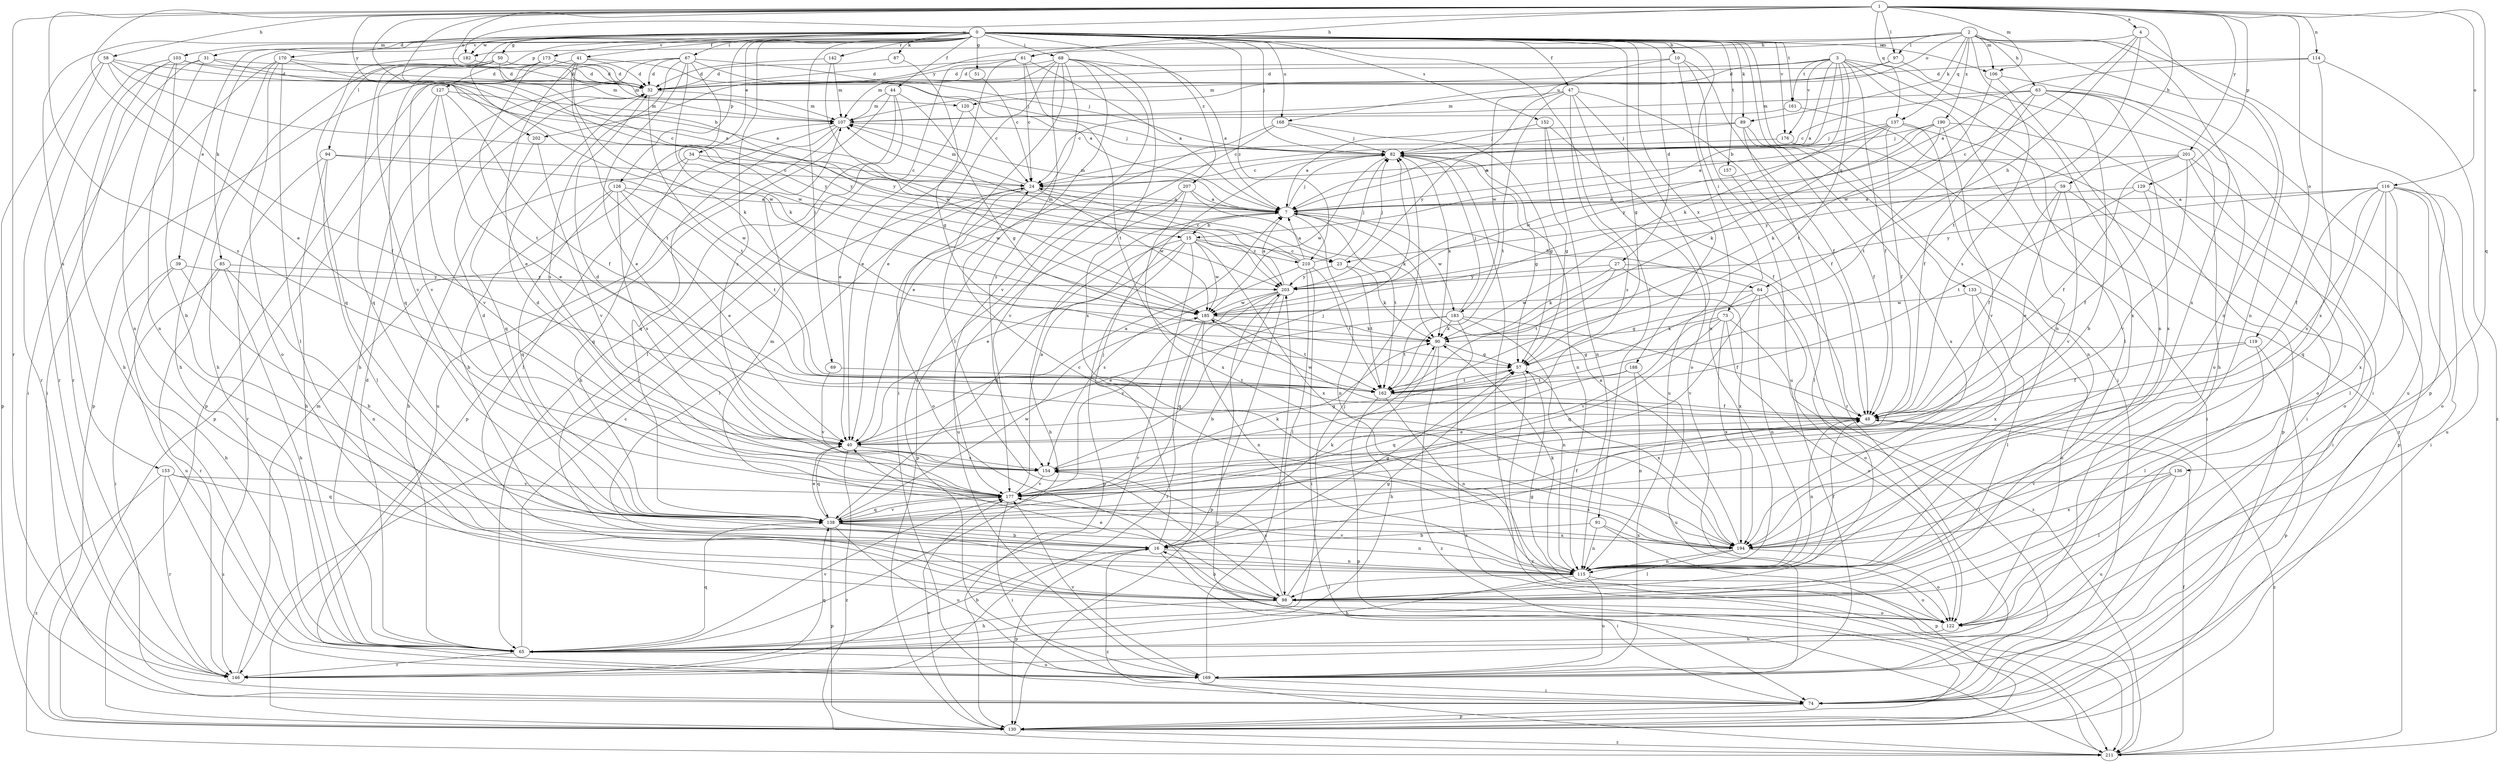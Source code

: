strict digraph  {
0;
1;
2;
3;
4;
7;
10;
15;
16;
23;
24;
27;
31;
32;
34;
39;
40;
41;
44;
47;
48;
50;
51;
57;
58;
59;
61;
63;
64;
65;
67;
68;
69;
73;
74;
82;
85;
87;
89;
90;
91;
94;
97;
98;
103;
106;
107;
114;
115;
116;
119;
120;
122;
126;
127;
129;
130;
133;
136;
137;
138;
142;
146;
152;
153;
154;
157;
161;
162;
168;
169;
170;
173;
176;
177;
182;
183;
185;
188;
190;
194;
201;
202;
203;
207;
210;
211;
0 -> 10  [label=b];
0 -> 27  [label=d];
0 -> 31  [label=d];
0 -> 34  [label=e];
0 -> 39  [label=e];
0 -> 41  [label=f];
0 -> 44  [label=f];
0 -> 47  [label=f];
0 -> 50  [label=g];
0 -> 51  [label=g];
0 -> 57  [label=g];
0 -> 67  [label=i];
0 -> 68  [label=i];
0 -> 69  [label=i];
0 -> 73  [label=i];
0 -> 74  [label=i];
0 -> 82  [label=j];
0 -> 85  [label=k];
0 -> 87  [label=k];
0 -> 89  [label=k];
0 -> 91  [label=l];
0 -> 94  [label=l];
0 -> 103  [label=m];
0 -> 106  [label=m];
0 -> 126  [label=p];
0 -> 127  [label=p];
0 -> 133  [label=q];
0 -> 142  [label=r];
0 -> 152  [label=s];
0 -> 153  [label=s];
0 -> 154  [label=s];
0 -> 157  [label=t];
0 -> 161  [label=t];
0 -> 168  [label=u];
0 -> 170  [label=v];
0 -> 173  [label=v];
0 -> 176  [label=v];
0 -> 182  [label=w];
0 -> 188  [label=x];
0 -> 207  [label=z];
0 -> 210  [label=z];
1 -> 4  [label=a];
1 -> 15  [label=b];
1 -> 23  [label=c];
1 -> 40  [label=e];
1 -> 58  [label=h];
1 -> 59  [label=h];
1 -> 61  [label=h];
1 -> 97  [label=l];
1 -> 106  [label=m];
1 -> 114  [label=n];
1 -> 116  [label=o];
1 -> 119  [label=o];
1 -> 120  [label=o];
1 -> 129  [label=p];
1 -> 136  [label=q];
1 -> 137  [label=q];
1 -> 146  [label=r];
1 -> 154  [label=s];
1 -> 182  [label=w];
1 -> 201  [label=y];
1 -> 202  [label=y];
2 -> 61  [label=h];
2 -> 63  [label=h];
2 -> 89  [label=k];
2 -> 97  [label=l];
2 -> 106  [label=m];
2 -> 115  [label=n];
2 -> 120  [label=o];
2 -> 130  [label=p];
2 -> 137  [label=q];
2 -> 154  [label=s];
2 -> 190  [label=x];
2 -> 194  [label=x];
2 -> 202  [label=y];
3 -> 7  [label=a];
3 -> 15  [label=b];
3 -> 32  [label=d];
3 -> 48  [label=f];
3 -> 90  [label=k];
3 -> 98  [label=l];
3 -> 115  [label=n];
3 -> 161  [label=t];
3 -> 162  [label=t];
3 -> 168  [label=u];
3 -> 176  [label=v];
3 -> 194  [label=x];
4 -> 23  [label=c];
4 -> 64  [label=h];
4 -> 115  [label=n];
4 -> 162  [label=t];
4 -> 182  [label=w];
7 -> 15  [label=b];
7 -> 64  [label=h];
7 -> 65  [label=h];
7 -> 82  [label=j];
7 -> 107  [label=m];
7 -> 115  [label=n];
7 -> 162  [label=t];
7 -> 183  [label=w];
10 -> 32  [label=d];
10 -> 48  [label=f];
10 -> 115  [label=n];
10 -> 169  [label=u];
10 -> 183  [label=w];
15 -> 23  [label=c];
15 -> 40  [label=e];
15 -> 130  [label=p];
15 -> 138  [label=q];
15 -> 146  [label=r];
15 -> 185  [label=w];
15 -> 194  [label=x];
15 -> 210  [label=z];
16 -> 57  [label=g];
16 -> 74  [label=i];
16 -> 82  [label=j];
16 -> 90  [label=k];
16 -> 115  [label=n];
16 -> 130  [label=p];
16 -> 211  [label=z];
23 -> 82  [label=j];
23 -> 90  [label=k];
23 -> 162  [label=t];
23 -> 203  [label=y];
24 -> 7  [label=a];
24 -> 98  [label=l];
24 -> 107  [label=m];
24 -> 122  [label=o];
24 -> 185  [label=w];
27 -> 90  [label=k];
27 -> 162  [label=t];
27 -> 194  [label=x];
27 -> 203  [label=y];
27 -> 211  [label=z];
31 -> 32  [label=d];
31 -> 74  [label=i];
31 -> 115  [label=n];
31 -> 146  [label=r];
31 -> 203  [label=y];
32 -> 107  [label=m];
32 -> 162  [label=t];
34 -> 24  [label=c];
34 -> 65  [label=h];
34 -> 138  [label=q];
34 -> 185  [label=w];
39 -> 16  [label=b];
39 -> 65  [label=h];
39 -> 169  [label=u];
39 -> 203  [label=y];
40 -> 7  [label=a];
40 -> 32  [label=d];
40 -> 57  [label=g];
40 -> 138  [label=q];
40 -> 154  [label=s];
40 -> 211  [label=z];
41 -> 32  [label=d];
41 -> 40  [label=e];
41 -> 82  [label=j];
41 -> 90  [label=k];
41 -> 130  [label=p];
41 -> 162  [label=t];
44 -> 57  [label=g];
44 -> 65  [label=h];
44 -> 98  [label=l];
44 -> 107  [label=m];
44 -> 130  [label=p];
47 -> 48  [label=f];
47 -> 107  [label=m];
47 -> 122  [label=o];
47 -> 154  [label=s];
47 -> 162  [label=t];
47 -> 169  [label=u];
47 -> 203  [label=y];
48 -> 40  [label=e];
48 -> 115  [label=n];
48 -> 185  [label=w];
48 -> 211  [label=z];
50 -> 32  [label=d];
50 -> 65  [label=h];
50 -> 107  [label=m];
50 -> 138  [label=q];
50 -> 177  [label=v];
50 -> 185  [label=w];
51 -> 24  [label=c];
57 -> 162  [label=t];
57 -> 194  [label=x];
57 -> 211  [label=z];
58 -> 7  [label=a];
58 -> 32  [label=d];
58 -> 48  [label=f];
58 -> 130  [label=p];
58 -> 146  [label=r];
58 -> 203  [label=y];
59 -> 7  [label=a];
59 -> 40  [label=e];
59 -> 48  [label=f];
59 -> 74  [label=i];
59 -> 177  [label=v];
61 -> 7  [label=a];
61 -> 24  [label=c];
61 -> 32  [label=d];
61 -> 40  [label=e];
61 -> 146  [label=r];
61 -> 162  [label=t];
63 -> 16  [label=b];
63 -> 24  [label=c];
63 -> 48  [label=f];
63 -> 107  [label=m];
63 -> 122  [label=o];
63 -> 162  [label=t];
63 -> 169  [label=u];
63 -> 194  [label=x];
64 -> 57  [label=g];
64 -> 115  [label=n];
64 -> 122  [label=o];
64 -> 177  [label=v];
64 -> 185  [label=w];
65 -> 16  [label=b];
65 -> 24  [label=c];
65 -> 32  [label=d];
65 -> 82  [label=j];
65 -> 138  [label=q];
65 -> 146  [label=r];
65 -> 169  [label=u];
65 -> 177  [label=v];
67 -> 7  [label=a];
67 -> 32  [label=d];
67 -> 40  [label=e];
67 -> 65  [label=h];
67 -> 82  [label=j];
67 -> 90  [label=k];
67 -> 130  [label=p];
67 -> 154  [label=s];
67 -> 185  [label=w];
68 -> 7  [label=a];
68 -> 32  [label=d];
68 -> 40  [label=e];
68 -> 74  [label=i];
68 -> 98  [label=l];
68 -> 107  [label=m];
68 -> 154  [label=s];
68 -> 169  [label=u];
68 -> 177  [label=v];
68 -> 194  [label=x];
69 -> 162  [label=t];
69 -> 177  [label=v];
73 -> 74  [label=i];
73 -> 90  [label=k];
73 -> 122  [label=o];
73 -> 138  [label=q];
73 -> 177  [label=v];
73 -> 194  [label=x];
74 -> 130  [label=p];
82 -> 24  [label=c];
82 -> 57  [label=g];
82 -> 90  [label=k];
82 -> 115  [label=n];
82 -> 185  [label=w];
82 -> 211  [label=z];
85 -> 65  [label=h];
85 -> 74  [label=i];
85 -> 115  [label=n];
85 -> 146  [label=r];
85 -> 203  [label=y];
87 -> 32  [label=d];
87 -> 57  [label=g];
89 -> 7  [label=a];
89 -> 48  [label=f];
89 -> 82  [label=j];
89 -> 146  [label=r];
89 -> 194  [label=x];
90 -> 57  [label=g];
90 -> 65  [label=h];
90 -> 211  [label=z];
91 -> 16  [label=b];
91 -> 115  [label=n];
91 -> 130  [label=p];
91 -> 194  [label=x];
94 -> 24  [label=c];
94 -> 65  [label=h];
94 -> 98  [label=l];
94 -> 146  [label=r];
94 -> 185  [label=w];
97 -> 32  [label=d];
97 -> 65  [label=h];
97 -> 107  [label=m];
98 -> 16  [label=b];
98 -> 40  [label=e];
98 -> 57  [label=g];
98 -> 65  [label=h];
98 -> 122  [label=o];
98 -> 154  [label=s];
103 -> 7  [label=a];
103 -> 16  [label=b];
103 -> 32  [label=d];
103 -> 65  [label=h];
103 -> 115  [label=n];
103 -> 146  [label=r];
106 -> 74  [label=i];
106 -> 115  [label=n];
106 -> 185  [label=w];
107 -> 82  [label=j];
107 -> 98  [label=l];
107 -> 138  [label=q];
107 -> 169  [label=u];
114 -> 7  [label=a];
114 -> 32  [label=d];
114 -> 194  [label=x];
114 -> 211  [label=z];
115 -> 48  [label=f];
115 -> 65  [label=h];
115 -> 90  [label=k];
115 -> 98  [label=l];
115 -> 122  [label=o];
115 -> 169  [label=u];
115 -> 177  [label=v];
116 -> 7  [label=a];
116 -> 48  [label=f];
116 -> 74  [label=i];
116 -> 98  [label=l];
116 -> 122  [label=o];
116 -> 138  [label=q];
116 -> 154  [label=s];
116 -> 169  [label=u];
116 -> 194  [label=x];
116 -> 203  [label=y];
119 -> 48  [label=f];
119 -> 57  [label=g];
119 -> 98  [label=l];
119 -> 130  [label=p];
120 -> 24  [label=c];
120 -> 40  [label=e];
122 -> 57  [label=g];
122 -> 65  [label=h];
126 -> 7  [label=a];
126 -> 16  [label=b];
126 -> 40  [label=e];
126 -> 138  [label=q];
126 -> 154  [label=s];
126 -> 162  [label=t];
127 -> 40  [label=e];
127 -> 48  [label=f];
127 -> 107  [label=m];
127 -> 130  [label=p];
127 -> 177  [label=v];
129 -> 7  [label=a];
129 -> 48  [label=f];
129 -> 122  [label=o];
129 -> 162  [label=t];
130 -> 177  [label=v];
130 -> 211  [label=z];
133 -> 98  [label=l];
133 -> 122  [label=o];
133 -> 185  [label=w];
133 -> 194  [label=x];
136 -> 98  [label=l];
136 -> 169  [label=u];
136 -> 177  [label=v];
136 -> 194  [label=x];
137 -> 7  [label=a];
137 -> 48  [label=f];
137 -> 82  [label=j];
137 -> 90  [label=k];
137 -> 115  [label=n];
137 -> 130  [label=p];
137 -> 185  [label=w];
138 -> 16  [label=b];
138 -> 32  [label=d];
138 -> 40  [label=e];
138 -> 48  [label=f];
138 -> 115  [label=n];
138 -> 130  [label=p];
138 -> 169  [label=u];
138 -> 177  [label=v];
138 -> 185  [label=w];
138 -> 194  [label=x];
142 -> 32  [label=d];
142 -> 107  [label=m];
142 -> 185  [label=w];
146 -> 107  [label=m];
146 -> 138  [label=q];
152 -> 48  [label=f];
152 -> 57  [label=g];
152 -> 82  [label=j];
152 -> 115  [label=n];
153 -> 138  [label=q];
153 -> 146  [label=r];
153 -> 169  [label=u];
153 -> 177  [label=v];
153 -> 211  [label=z];
154 -> 82  [label=j];
154 -> 177  [label=v];
157 -> 98  [label=l];
161 -> 24  [label=c];
161 -> 211  [label=z];
162 -> 48  [label=f];
162 -> 115  [label=n];
162 -> 130  [label=p];
168 -> 40  [label=e];
168 -> 57  [label=g];
168 -> 82  [label=j];
168 -> 177  [label=v];
169 -> 74  [label=i];
169 -> 177  [label=v];
169 -> 203  [label=y];
170 -> 32  [label=d];
170 -> 65  [label=h];
170 -> 74  [label=i];
170 -> 98  [label=l];
170 -> 122  [label=o];
170 -> 203  [label=y];
173 -> 32  [label=d];
173 -> 107  [label=m];
173 -> 138  [label=q];
173 -> 162  [label=t];
173 -> 177  [label=v];
176 -> 24  [label=c];
176 -> 74  [label=i];
177 -> 7  [label=a];
177 -> 32  [label=d];
177 -> 74  [label=i];
177 -> 90  [label=k];
177 -> 138  [label=q];
182 -> 32  [label=d];
182 -> 138  [label=q];
183 -> 40  [label=e];
183 -> 48  [label=f];
183 -> 82  [label=j];
183 -> 90  [label=k];
183 -> 115  [label=n];
183 -> 162  [label=t];
183 -> 211  [label=z];
185 -> 90  [label=k];
185 -> 115  [label=n];
185 -> 146  [label=r];
185 -> 162  [label=t];
188 -> 115  [label=n];
188 -> 138  [label=q];
188 -> 162  [label=t];
188 -> 169  [label=u];
190 -> 7  [label=a];
190 -> 74  [label=i];
190 -> 82  [label=j];
190 -> 90  [label=k];
190 -> 177  [label=v];
190 -> 203  [label=y];
194 -> 7  [label=a];
194 -> 24  [label=c];
194 -> 98  [label=l];
194 -> 107  [label=m];
194 -> 115  [label=n];
194 -> 122  [label=o];
194 -> 154  [label=s];
201 -> 24  [label=c];
201 -> 48  [label=f];
201 -> 122  [label=o];
201 -> 130  [label=p];
201 -> 177  [label=v];
201 -> 203  [label=y];
202 -> 138  [label=q];
202 -> 177  [label=v];
203 -> 7  [label=a];
203 -> 16  [label=b];
203 -> 130  [label=p];
203 -> 138  [label=q];
203 -> 177  [label=v];
203 -> 185  [label=w];
207 -> 7  [label=a];
207 -> 90  [label=k];
207 -> 130  [label=p];
207 -> 169  [label=u];
207 -> 194  [label=x];
210 -> 7  [label=a];
210 -> 24  [label=c];
210 -> 74  [label=i];
210 -> 82  [label=j];
210 -> 98  [label=l];
210 -> 107  [label=m];
210 -> 154  [label=s];
210 -> 162  [label=t];
211 -> 48  [label=f];
211 -> 203  [label=y];
}
